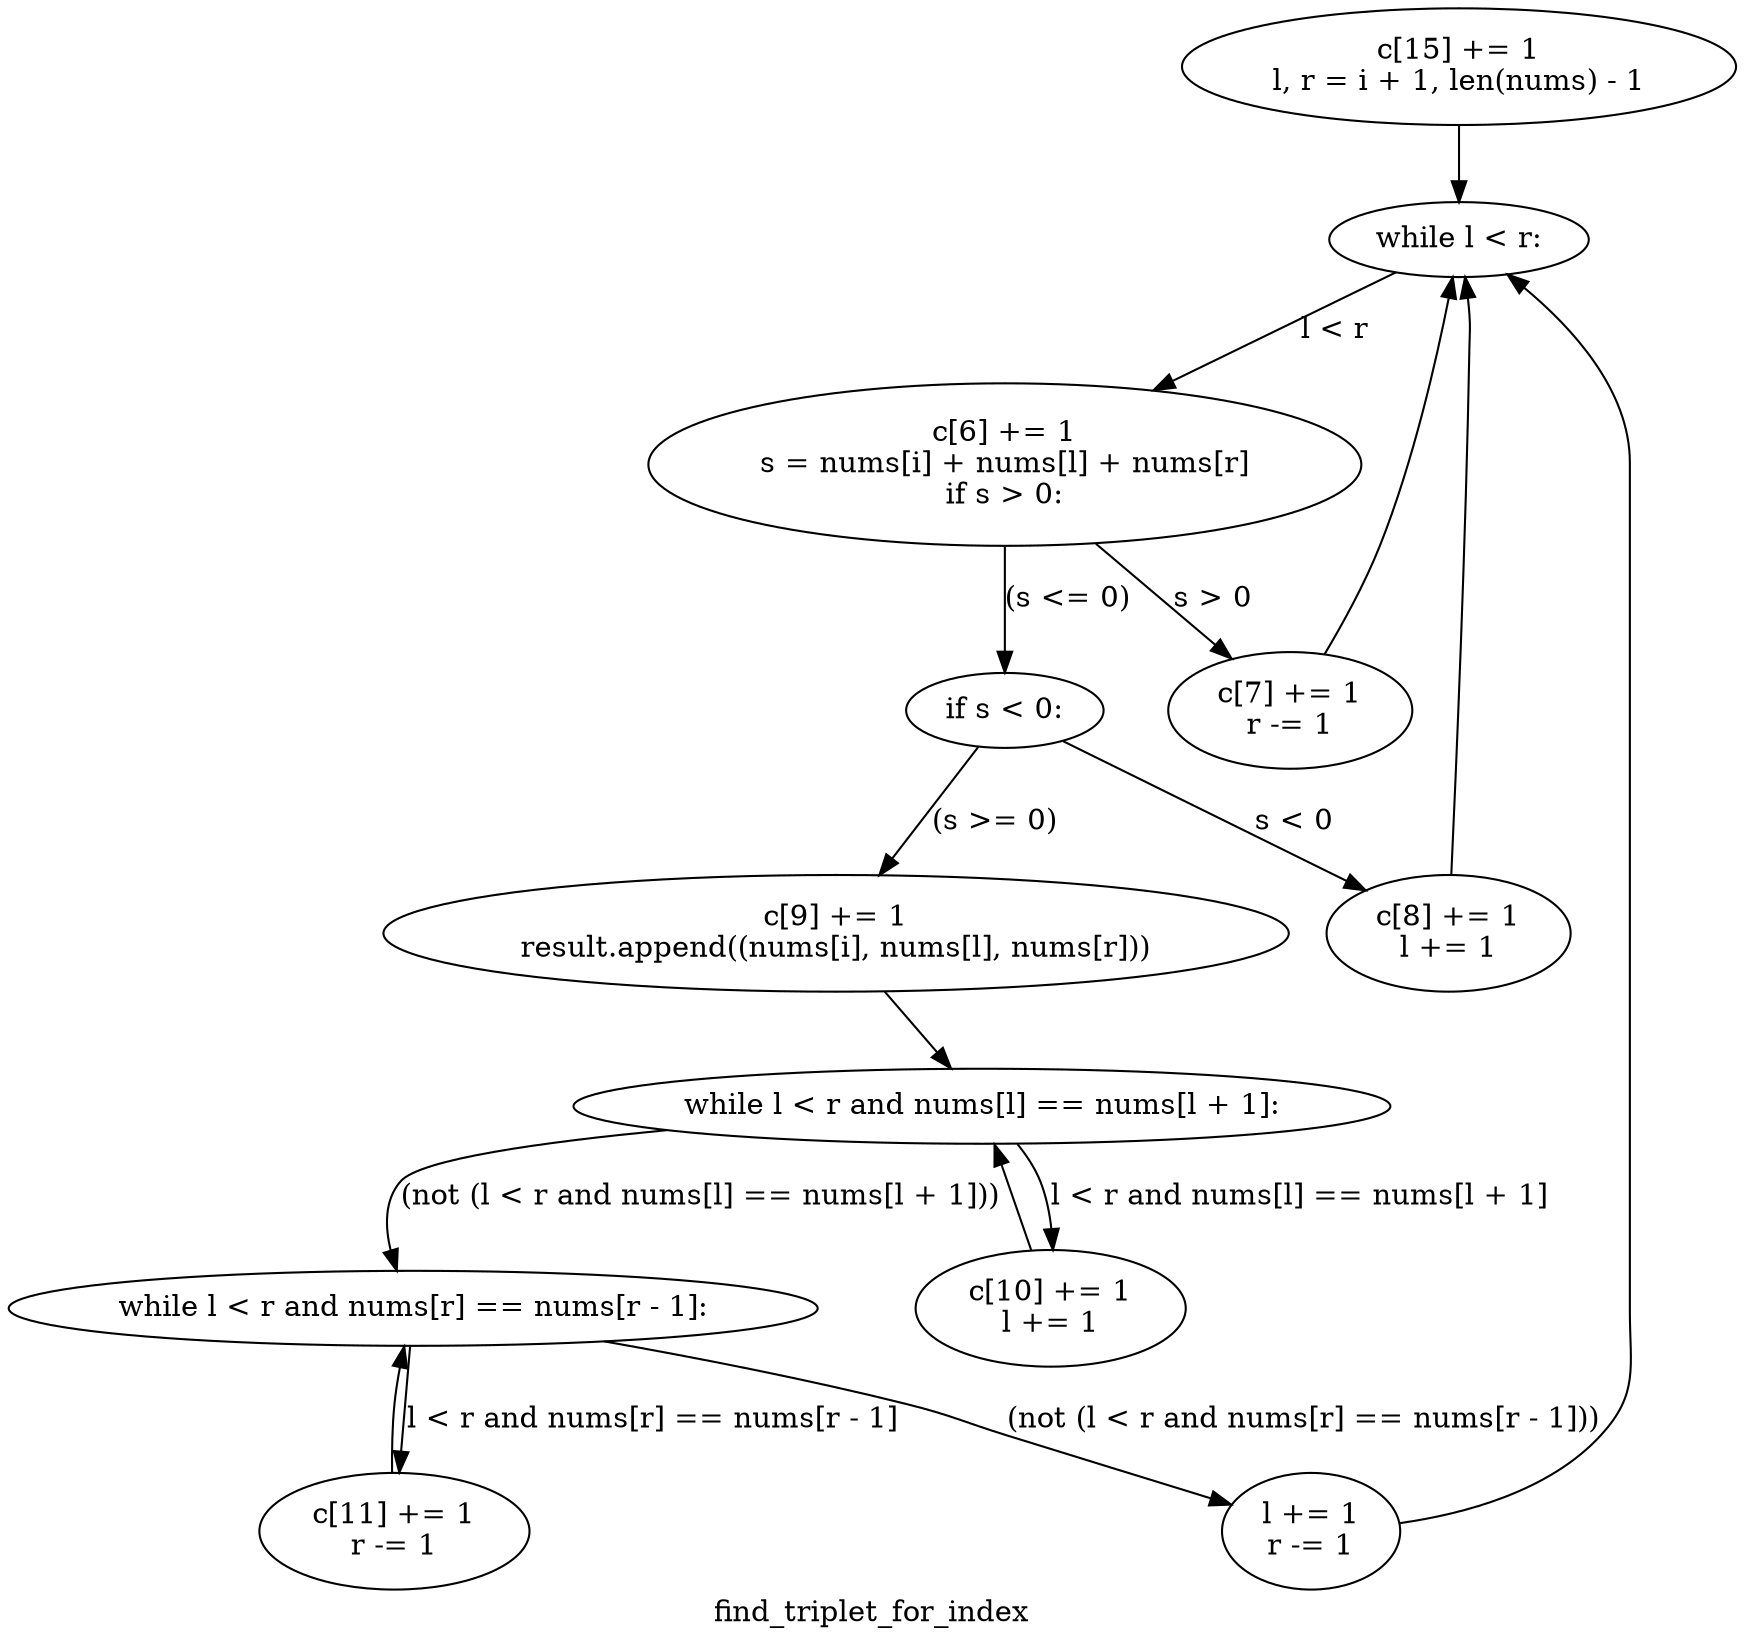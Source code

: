 digraph clusterfind_triplet_for_index {
	graph [bb="0,0,652.72,785.94",
		label=find_triplet_for_index,
		lheight=0.22,
		lp="326.36,11.875",
		lwidth=1.70
	];
	node [label="\N"];
	1	[height=0.77585,
		label="c[15] += 1
l, r = i + 1, len(nums) - 1
",
		pos="544.36,758.01",
		width=3.0101];
	2	[height=0.5,
		label="while l < r:
",
		pos="544.36,675.08",
		width=1.3769];
	1 -> 2	[pos="e,544.36,693.55 544.36,729.61 544.36,721.69 544.36,713.03 544.36,705.02"];
	3	[height=1.0852,
		label="c[6] += 1
s = nums[i] + nums[l] + nums[r]
if s > 0:
",
		pos="358.36,566.26",
		width=3.8645];
	2 -> 3	[label="l < r",
		lp="490.98,631.21",
		pos="e,418.73,601.93 518.88,659.45 495.62,646.09 460.13,625.71 428.43,607.5"];
	5	[height=0.77585,
		label="c[7] += 1
r -= 1
",
		pos="475.36,447.52",
		width=1.3602];
	3 -> 5	[label="s > 0",
		lp="441.61,501.32",
		pos="e,451.47,472.35 395.38,528.32 410.85,512.88 428.66,495.11 443.54,480.27"];
	7	[height=0.5,
		label="if s < 0:
",
		pos="358.36,447.52",
		width=1.0858];
	3 -> 7	[label="(s <= 0)",
		lp="381.23,501.32",
		pos="e,358.36,465.81 358.36,526.71 358.36,510.47 358.36,491.89 358.36,476.93"];
	5 -> 2	[pos="e,540.58,656.7 486.8,475.17 493.04,490.27 500.64,509.6 506.36,527.2 519.52,567.71 531.22,615.65 538.05,645.47"];
	8	[height=0.77585,
		label="c[8] += 1
l += 1
",
		pos="544.36,339.9",
		width=1.3602];
	7 -> 8	[label="s < 0",
		lp="477.61,393.71",
		pos="e,510.09,360.36 382.29,432.92 411.98,416.07 463.17,387 500.09,366.04"];
	10	[height=0.77585,
		label="c[9] += 1
result.append((nums[i], nums[l], nums[r]))
",
		pos="299.36,339.9",
		width=4.9399];
	7 -> 10	[label="(s >= 0)",
		lp="356.23,393.71",
		pos="e,314.47,367.96 349.14,430.01 341.32,416.01 329.81,395.42 319.83,377.55"];
	8 -> 2	[pos="e,547.34,656.69 545,368.17 546.15,418.55 548.53,529.67 549.36,623.33 549.42,630.33 549.85,632.1 549.36,639.08 549.21,641.15 549.01,\
643.28 548.79,645.42"];
	11	[height=0.5,
		label="while l < r and nums[l] == nums[l + 1]:
",
		pos="368.36,256.97",
		width=4.3015];
	10 -> 11	[pos="e,353.71,275.15 322.33,311.95 330.09,302.85 338.74,292.71 346.42,283.71"];
	12	[height=0.77585,
		label="c[10] += 1
l += 1
",
		pos="401.36,159.29",
		width=1.4928];
	11 -> 12	[label="l < r and nums[l] == nums[l + 1]",
		lp="492.11,213.1",
		pos="e,402.48,187.65 385.44,238.76 389.73,233.46 393.83,227.34 396.36,220.97 399.07,214.14 400.68,206.54 401.59,199.09"];
	13	[height=0.5,
		label="while l < r and nums[r] == nums[r - 1]:
",
		pos="154.36,159.29",
		width=4.2877];
	11 -> 13	[label="(not (l < r and nums[l] == nums[l + 1]))",
		lp="266.98,213.1",
		pos="e,149.49,177.58 234.82,247.54 199.34,242.42 167.66,234.19 156.11,220.97 148.54,212.31 147.11,200.01 147.95,188.75"];
	12 -> 11	[pos="e,374.26,238.87 392.14,187 387.71,199.85 382.41,215.23 377.93,228.21"];
	14	[height=0.77585,
		label="c[11] += 1
r -= 1
",
		pos="145.36,51.681",
		width=1.4928];
	13 -> 14	[label="l < r and nums[r] == nums[r - 1]",
		lp="241.73,105.49",
		pos="e,147.69,80.071 152.87,140.85 151.73,127.43 150.1,108.36 148.65,91.391"];
	15	[height=0.77585,
		label="l += 1
r -= 1
",
		pos="499.36,51.681",
		width=0.97718];
	13 -> 15	[label="(not (l < r and nums[r] == nums[r - 1]))",
		lp="492.61,105.49",
		pos="e,468.47,65.384 224.88,142.87 258.83,134.94 299.97,124.59 336.36,113.36 378.35,100.41 425.28,82.568 457.96,69.587"];
	14 -> 13	[pos="e,148.61,141.01 141.93,79.951 141.16,90.431 140.93,102.49 142.36,113.36 143.08,118.88 144.28,124.67 145.65,130.21"];
	15 -> 2	[pos="e,565.4,658.51 533.81,58.731 557.52,64.67 587.95,76.103 606.36,97.611 624.42,118.72 621.36,130.51 621.36,158.29 621.36,567.26 621.36,\
567.26 621.36,567.26 621.36,601.02 595.74,631.37 574.06,651.02"];
}
